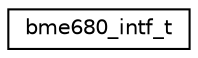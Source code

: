 digraph "Graphical Class Hierarchy"
{
 // LATEX_PDF_SIZE
  edge [fontname="Helvetica",fontsize="10",labelfontname="Helvetica",labelfontsize="10"];
  node [fontname="Helvetica",fontsize="10",shape=record];
  rankdir="LR";
  Node0 [label="bme680_intf_t",height=0.2,width=0.4,color="black", fillcolor="white", style="filled",URL="$unionbme680__intf__t.html",tooltip="BME680 Hardware interface parameters union."];
}
